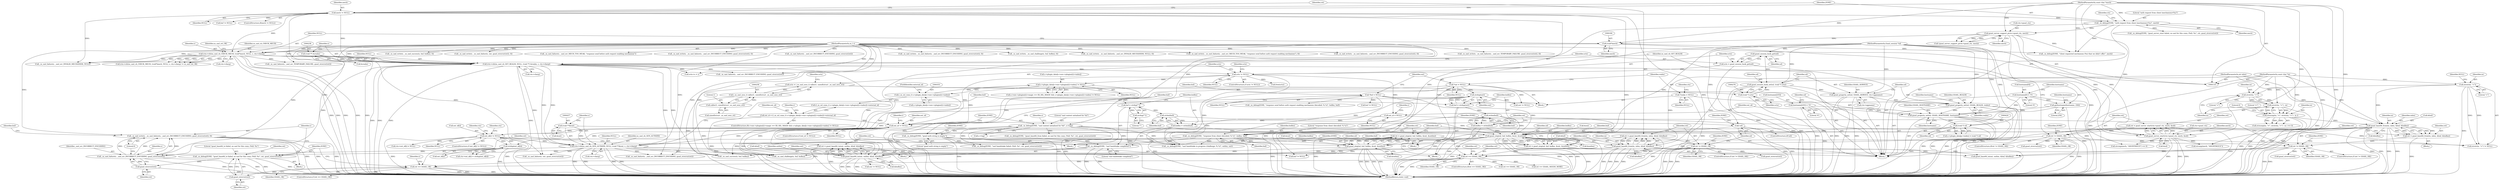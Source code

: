 digraph "0_jabberd2_8416ae54ecefa670534f27a31db71d048b9c7f16_0@API" {
"1000671" [label="(Call,_sx_nad_write(s, _sx_sasl_failure(s, _sasl_err_INCORRECT_ENCODING, gsasl_strerror(ret)), 0))"];
"1000673" [label="(Call,_sx_sasl_failure(s, _sasl_err_INCORRECT_ENCODING, gsasl_strerror(ret)))"];
"1000433" [label="(Call,(ctx->cb)(sx_sasl_cb_GEN_AUTHZID, NULL, (void **)&out, s, ctx->cbarg))"];
"1000383" [label="(Call,ext_id[i] != NULL)"];
"1000395" [label="(Call,strdup(ext_id[i]))"];
"1000369" [label="(Call,ext_id != NULL)"];
"1000305" [label="(Call,ext_id = NULL)"];
"1000250" [label="(Call,sctx != NULL)"];
"1000245" [label="(Call,sctx = gsasl_session_hook_get(sd))"];
"1000247" [label="(Call,gsasl_session_hook_get(sd))"];
"1000122" [label="(MethodParameterIn,Gsasl_session *sd)"];
"1000234" [label="(Call,(ctx->cb)(sx_sasl_cb_GET_REALM, NULL, (void **) &realm, s, ctx->cbarg))"];
"1000181" [label="(Call,(ctx->cb)(sx_sasl_cb_CHECK_MECH, (void*)mech, NULL, s, ctx->cbarg))"];
"1000183" [label="(Call,(void*)mech)"];
"1000175" [label="(Call,gsasl_server_support_p(ctx->gsasl_ctx, mech))"];
"1000168" [label="(Call,_sx_debug(ZONE, \"auth request from client (mechanism=%s)\", mech))"];
"1000164" [label="(Call,mech != NULL)"];
"1000123" [label="(MethodParameterIn,const char *mech)"];
"1000120" [label="(MethodParameterIn,sx_t s)"];
"1000237" [label="(Call,(void **) &realm)"];
"1000349" [label="(Call,ext_id = ((_sx_ssl_conn_t) s->plugin_data[s->env->plugins[i]->index])->external_id)"];
"1000334" [label="(Call,s->plugin_data[s->env->plugins[i]->index] != NULL)"];
"1000352" [label="(Call,(_sx_ssl_conn_t) s->plugin_data[s->env->plugins[i]->index])"];
"1000436" [label="(Call,(void **)&out)"];
"1000676" [label="(Call,gsasl_strerror(ret))"];
"1000665" [label="(Call,_sx_debug(ZONE, \"gsasl_base64_to failed, no sasl for this conn; (%d): %s\", ret, gsasl_strerror(ret)))"];
"1000609" [label="(Call,_sx_debug(ZONE, \"sasl handshake completed\"))"];
"1000471" [label="(Call,_sx_debug(ZONE, \"gsasl auth string is empty\"))"];
"1000409" [label="(Call,_sx_debug(ZONE, \"sasl context initialised for %d\", s->tag))"];
"1000583" [label="(Call,_sx_debug(ZONE, \"response from client (decoded: %.*s)\", buflen, buf))"];
"1000140" [label="(Call,*buf = NULL)"];
"1000669" [label="(Call,gsasl_strerror(ret))"];
"1000622" [label="(Call,ret == GSASL_OK)"];
"1000612" [label="(Call,ret = gsasl_base64_to(out, outlen, &buf, &buflen))"];
"1000614" [label="(Call,gsasl_base64_to(out, outlen, &buf, &buflen))"];
"1000446" [label="(Call,strdup(out))"];
"1000144" [label="(Call,*out = NULL)"];
"1000486" [label="(Call,gsasl_base64_from(in, inlen, &buf, &buflen))"];
"1000456" [label="(Call,strstr(in, \"<\"))"];
"1000124" [label="(MethodParameterIn,const char *in)"];
"1000461" [label="(Call,strncmp(in, \"=\", strstr(in, \"<\") - in ))"];
"1000464" [label="(Call,strstr(in, \"<\") - in)"];
"1000465" [label="(Call,strstr(in, \"<\"))"];
"1000125" [label="(MethodParameterIn,int inlen)"];
"1000533" [label="(Call,gsasl_base64_from(in, inlen, &buf, &buflen))"];
"1000605" [label="(Call,ret == GSASL_OK)"];
"1000588" [label="(Call,ret = gsasl_step(sd, buf, buflen, &out, &outlen))"];
"1000590" [label="(Call,gsasl_step(sd, buf, buflen, &out, &outlen))"];
"1000561" [label="(Call,!sd)"];
"1000519" [label="(Call,ret = gsasl_step(sd, buf, buflen, &out, &outlen))"];
"1000521" [label="(Call,gsasl_step(sd, buf, buflen, &out, &outlen))"];
"1000423" [label="(Call,(void *) sd)"];
"1000301" [label="(Call,gsasl_property_set(sd, GSASL_HOSTNAME, hostname))"];
"1000284" [label="(Call,gsasl_property_set(sd, GSASL_REALM, realm))"];
"1000278" [label="(Call,gsasl_property_set(sd, GSASL_SERVICE, ctx->appname))"];
"1000273" [label="(Call,gsasl_session_hook_set(sd, (void *) sctx))"];
"1000275" [label="(Call,(void *) sctx)"];
"1000255" [label="(Call,sctx = (_sx_sasl_sess_t) calloc(1, sizeof(struct _sx_sasl_sess_st)))"];
"1000257" [label="(Call,(_sx_sasl_sess_t) calloc(1, sizeof(struct _sx_sasl_sess_st)))"];
"1000259" [label="(Call,calloc(1, sizeof(struct _sx_sasl_sess_st)))"];
"1000148" [label="(Call,*realm = NULL)"];
"1000293" [label="(Call,gethostname(hostname, 256))"];
"1000288" [label="(Call,hostname[0] = '\0')"];
"1000296" [label="(Call,hostname[255] = '\0')"];
"1000450" [label="(Call,strlen(buf))"];
"1000444" [label="(Call,buf = strdup(out))"];
"1000480" [label="(Call,strlen(buf))"];
"1000474" [label="(Call,buf = strdup(\"\"))"];
"1000476" [label="(Call,strdup(\"\"))"];
"1000478" [label="(Call,buflen = strlen(buf))"];
"1000448" [label="(Call,buflen = strlen(buf))"];
"1000494" [label="(Call,ret != GSASL_OK)"];
"1000484" [label="(Call,ret = gsasl_base64_from(in, inlen, &buf, &buflen))"];
"1000215" [label="(Call,ret != GSASL_OK)"];
"1000205" [label="(Call,ret = gsasl_server_start(ctx->gsasl_ctx, mech, &sd))"];
"1000207" [label="(Call,gsasl_server_start(ctx->gsasl_ctx, mech, &sd))"];
"1000541" [label="(Call,ret != GSASL_OK)"];
"1000531" [label="(Call,ret = gsasl_base64_from(in, inlen, &buf, &buflen))"];
"1000440" [label="(Identifier,s)"];
"1000175" [label="(Call,gsasl_server_support_p(ctx->gsasl_ctx, mech))"];
"1000412" [label="(Call,s->tag)"];
"1000188" [label="(Call,ctx->cbarg)"];
"1000249" [label="(ControlStructure,if (sctx != NULL))"];
"1000471" [label="(Call,_sx_debug(ZONE, \"gsasl auth string is empty\"))"];
"1000445" [label="(Identifier,buf)"];
"1000447" [label="(Identifier,out)"];
"1000349" [label="(Call,ext_id = ((_sx_ssl_conn_t) s->plugin_data[s->env->plugins[i]->index])->external_id)"];
"1000166" [label="(Identifier,NULL)"];
"1000145" [label="(Identifier,out)"];
"1000124" [label="(MethodParameterIn,const char *in)"];
"1000609" [label="(Call,_sx_debug(ZONE, \"sasl handshake completed\"))"];
"1000290" [label="(Identifier,hostname)"];
"1000530" [label="(Block,)"];
"1000585" [label="(Literal,\"response from client (decoded: %.*s)\")"];
"1000735" [label="(Call,_sx_sasl_failure(s, _sasl_err_INCORRECT_ENCODING, gsasl_strerror(ret)))"];
"1000435" [label="(Identifier,NULL)"];
"1000564" [label="(Call,_sx_debug(ZONE, \"response send before auth request enabling mechanism (decoded: %.*s)\", buflen, buf))"];
"1000531" [label="(Call,ret = gsasl_base64_from(in, inlen, &buf, &buflen))"];
"1000464" [label="(Call,strstr(in, \"<\") - in)"];
"1000495" [label="(Identifier,ret)"];
"1000410" [label="(Identifier,ZONE)"];
"1000617" [label="(Call,&buf)"];
"1000183" [label="(Call,(void*)mech)"];
"1000626" [label="(Call,_sx_nad_write(s, _sx_sasl_success(s, buf, buflen), 0))"];
"1000470" [label="(Block,)"];
"1000248" [label="(Identifier,sd)"];
"1000577" [label="(Call,buf != NULL)"];
"1000668" [label="(Identifier,ret)"];
"1000295" [label="(Literal,256)"];
"1000404" [label="(Identifier,ctx)"];
"1000223" [label="(Call,gsasl_strerror(ret))"];
"1000247" [label="(Call,gsasl_session_hook_get(sd))"];
"1000513" [label="(Call,buf != NULL)"];
"1000797" [label="(Call,_sx_nad_write(s, _sx_sasl_failure(s, out, gsasl_strerror(ret)), 0))"];
"1000354" [label="(Call,s->plugin_data[s->env->plugins[i]->index])"];
"1000590" [label="(Call,gsasl_step(sd, buf, buflen, &out, &outlen))"];
"1000423" [label="(Call,(void *) sd)"];
"1000583" [label="(Call,_sx_debug(ZONE, \"response from client (decoded: %.*s)\", buflen, buf))"];
"1000215" [label="(Call,ret != GSASL_OK)"];
"1000310" [label="(Identifier,i)"];
"1000250" [label="(Call,sctx != NULL)"];
"1000718" [label="(Call,_sx_sasl_challenge(s, buf, buflen))"];
"1000169" [label="(Identifier,ZONE)"];
"1000433" [label="(Call,(ctx->cb)(sx_sasl_cb_GEN_AUTHZID, NULL, (void **)&out, s, ctx->cbarg))"];
"1000560" [label="(ControlStructure,if(!sd))"];
"1000208" [label="(Call,ctx->gsasl_ctx)"];
"1000351" [label="(Call,((_sx_ssl_conn_t) s->plugin_data[s->env->plugins[i]->index])->external_id)"];
"1000606" [label="(Identifier,ret)"];
"1000253" [label="(Call,free(sctx))"];
"1000599" [label="(Call,buf != NULL)"];
"1000561" [label="(Call,!sd)"];
"1000444" [label="(Call,buf = strdup(out))"];
"1000286" [label="(Identifier,GSASL_REALM)"];
"1000335" [label="(Call,s->plugin_data[s->env->plugins[i]->index])"];
"1000533" [label="(Call,gsasl_base64_from(in, inlen, &buf, &buflen))"];
"1000167" [label="(Block,)"];
"1000588" [label="(Call,ret = gsasl_step(sd, buf, buflen, &out, &outlen))"];
"1000489" [label="(Call,&buf)"];
"1000296" [label="(Call,hostname[255] = '\0')"];
"1000522" [label="(Identifier,sd)"];
"1000593" [label="(Identifier,buflen)"];
"1000805" [label="(MethodReturn,static void)"];
"1000565" [label="(Identifier,ZONE)"];
"1000176" [label="(Call,ctx->gsasl_ctx)"];
"1000383" [label="(Call,ext_id[i] != NULL)"];
"1000305" [label="(Call,ext_id = NULL)"];
"1000146" [label="(Identifier,NULL)"];
"1000462" [label="(Identifier,in)"];
"1000681" [label="(Identifier,buf)"];
"1000289" [label="(Call,hostname[0])"];
"1000524" [label="(Identifier,buflen)"];
"1000182" [label="(Identifier,sx_sasl_cb_CHECK_MECH)"];
"1000532" [label="(Identifier,ret)"];
"1000475" [label="(Identifier,buf)"];
"1000755" [label="(Call,out != NULL)"];
"1000477" [label="(Literal,\"\")"];
"1000493" [label="(ControlStructure,if (ret != GSASL_OK))"];
"1000217" [label="(Identifier,GSASL_OK)"];
"1000543" [label="(Identifier,GSASL_OK)"];
"1000546" [label="(Identifier,ZONE)"];
"1000370" [label="(Identifier,ext_id)"];
"1000206" [label="(Identifier,ret)"];
"1000693" [label="(Call,ret == GSASL_NEEDS_MORE)"];
"1000205" [label="(Call,ret = gsasl_server_start(ctx->gsasl_ctx, mech, &sd))"];
"1000610" [label="(Identifier,ZONE)"];
"1000425" [label="(Identifier,sd)"];
"1000211" [label="(Identifier,mech)"];
"1000187" [label="(Identifier,s)"];
"1000460" [label="(Call,strncmp(in, \"=\", strstr(in, \"<\") - in ) == 0)"];
"1000278" [label="(Call,gsasl_property_set(sd, GSASL_SERVICE, ctx->appname))"];
"1000142" [label="(Identifier,NULL)"];
"1000126" [label="(Block,)"];
"1000120" [label="(MethodParameterIn,sx_t s)"];
"1000600" [label="(Identifier,buf)"];
"1000525" [label="(Call,&out)"];
"1000306" [label="(Identifier,ext_id)"];
"1000427" [label="(Call,strcmp(mech, \"ANONYMOUS\") == 0)"];
"1000468" [label="(Identifier,in)"];
"1000521" [label="(Call,gsasl_step(sd, buf, buflen, &out, &outlen))"];
"1000520" [label="(Identifier,ret)"];
"1000675" [label="(Identifier,_sasl_err_INCORRECT_ENCODING)"];
"1000214" [label="(ControlStructure,if(ret != GSASL_OK))"];
"1000622" [label="(Call,ret == GSASL_OK)"];
"1000382" [label="(ControlStructure,if (ext_id[i] != NULL))"];
"1000799" [label="(Call,_sx_sasl_failure(s, out, gsasl_strerror(ret)))"];
"1000307" [label="(Identifier,NULL)"];
"1000251" [label="(Identifier,sctx)"];
"1000448" [label="(Call,buflen = strlen(buf))"];
"1000389" [label="(Call,ctx->ext_id[i] = strdup(ext_id[i]))"];
"1000254" [label="(Identifier,sctx)"];
"1000538" [label="(Call,&buflen)"];
"1000527" [label="(Call,&outlen)"];
"1000298" [label="(Identifier,hostname)"];
"1000242" [label="(Call,ctx->cbarg)"];
"1000255" [label="(Call,sctx = (_sx_sasl_sess_t) calloc(1, sizeof(struct _sx_sasl_sess_st)))"];
"1000409" [label="(Call,_sx_debug(ZONE, \"sasl context initialised for %d\", s->tag))"];
"1000294" [label="(Identifier,hostname)"];
"1000334" [label="(Call,s->plugin_data[s->env->plugins[i]->index] != NULL)"];
"1000122" [label="(MethodParameterIn,Gsasl_session *sd)"];
"1000571" [label="(Call,_sx_sasl_failure(s, _sasl_err_MECH_TOO_WEAK, \"response send before auth request enabling mechanism\"))"];
"1000616" [label="(Identifier,outlen)"];
"1000304" [label="(Identifier,hostname)"];
"1000158" [label="(Identifier,ctx)"];
"1000348" [label="(Identifier,NULL)"];
"1000608" [label="(Block,)"];
"1000207" [label="(Call,gsasl_server_start(ctx->gsasl_ctx, mech, &sd))"];
"1000485" [label="(Identifier,ret)"];
"1000469" [label="(Literal,0)"];
"1000301" [label="(Call,gsasl_property_set(sd, GSASL_HOSTNAME, hostname))"];
"1000628" [label="(Call,_sx_sasl_success(s, buf, buflen))"];
"1000292" [label="(Literal,'\0')"];
"1000733" [label="(Call,_sx_nad_write(s, _sx_sasl_failure(s, _sasl_err_INCORRECT_ENCODING, gsasl_strerror(ret)), 0))"];
"1000697" [label="(Call,_sx_debug(ZONE, \"sasl handshake in progress (challenge: %.*s)\", outlen, out))"];
"1000499" [label="(Identifier,ZONE)"];
"1000438" [label="(Call,&out)"];
"1000368" [label="(ControlStructure,if (ext_id != NULL))"];
"1000252" [label="(Identifier,NULL)"];
"1000165" [label="(Identifier,mech)"];
"1000472" [label="(Identifier,ZONE)"];
"1000236" [label="(Identifier,NULL)"];
"1000586" [label="(Identifier,buflen)"];
"1000536" [label="(Call,&buf)"];
"1000123" [label="(MethodParameterIn,const char *mech)"];
"1000607" [label="(Identifier,GSASL_OK)"];
"1000149" [label="(Identifier,realm)"];
"1000519" [label="(Call,ret = gsasl_step(sd, buf, buflen, &out, &outlen))"];
"1000496" [label="(Identifier,GSASL_OK)"];
"1000502" [label="(Call,gsasl_strerror(ret))"];
"1000367" [label="(FieldIdentifier,external_id)"];
"1000483" [label="(Block,)"];
"1000164" [label="(Call,mech != NULL)"];
"1000540" [label="(ControlStructure,if (ret != GSASL_OK))"];
"1000239" [label="(Call,&realm)"];
"1000613" [label="(Identifier,ret)"];
"1000535" [label="(Identifier,inlen)"];
"1000476" [label="(Call,strdup(\"\"))"];
"1000235" [label="(Identifier,sx_sasl_cb_GET_REALM)"];
"1000174" [label="(Call,!gsasl_server_support_p(ctx->gsasl_ctx, mech))"];
"1000553" [label="(Call,_sx_sasl_failure(s, _sasl_err_INCORRECT_ENCODING, gsasl_strerror(ret)))"];
"1000465" [label="(Call,strstr(in, \"<\"))"];
"1000604" [label="(ControlStructure,if(ret == GSASL_OK))"];
"1000375" [label="(Identifier,i)"];
"1000474" [label="(Call,buf = strdup(\"\"))"];
"1000589" [label="(Identifier,ret)"];
"1000498" [label="(Call,_sx_debug(ZONE, \"gsasl_base64_from failed, no sasl for this conn; (%d): %s\", ret, gsasl_strerror(ret)))"];
"1000605" [label="(Call,ret == GSASL_OK)"];
"1000674" [label="(Identifier,s)"];
"1000280" [label="(Identifier,GSASL_SERVICE)"];
"1000171" [label="(Identifier,mech)"];
"1000611" [label="(Literal,\"sasl handshake completed\")"];
"1000411" [label="(Literal,\"sasl context initialised for %d\")"];
"1000237" [label="(Call,(void **) &realm)"];
"1000369" [label="(Call,ext_id != NULL)"];
"1000219" [label="(Call,_sx_debug(ZONE, \"gsasl_server_start failed, no sasl for this conn; (%d): %s\", ret, gsasl_strerror(ret)))"];
"1000163" [label="(ControlStructure,if(mech != NULL))"];
"1000484" [label="(Call,ret = gsasl_base64_from(in, inlen, &buf, &buflen))"];
"1000614" [label="(Call,gsasl_base64_to(out, outlen, &buf, &buflen))"];
"1000293" [label="(Call,gethostname(hostname, 256))"];
"1000612" [label="(Call,ret = gsasl_base64_to(out, outlen, &buf, &buflen))"];
"1000261" [label="(Call,sizeof(struct _sx_sasl_sess_st))"];
"1000504" [label="(Call,_sx_nad_write(s, _sx_sasl_failure(s, _sasl_err_INCORRECT_ENCODING, gsasl_strerror(ret)), 0))"];
"1000401" [label="(Call,ctx->ext_id[i] = NULL)"];
"1000506" [label="(Call,_sx_sasl_failure(s, _sasl_err_INCORRECT_ENCODING, gsasl_strerror(ret)))"];
"1000667" [label="(Literal,\"gsasl_base64_to failed, no sasl for this conn; (%d): %s\")"];
"1000387" [label="(Identifier,NULL)"];
"1000260" [label="(Literal,1)"];
"1000676" [label="(Call,gsasl_strerror(ret))"];
"1000392" [label="(Identifier,ctx)"];
"1000549" [label="(Call,gsasl_strerror(ret))"];
"1000384" [label="(Call,ext_id[i])"];
"1000256" [label="(Identifier,sctx)"];
"1000259" [label="(Call,calloc(1, sizeof(struct _sx_sasl_sess_st)))"];
"1000141" [label="(Identifier,buf)"];
"1000177" [label="(Identifier,ctx)"];
"1000241" [label="(Identifier,s)"];
"1000673" [label="(Call,_sx_sasl_failure(s, _sasl_err_INCORRECT_ENCODING, gsasl_strerror(ret)))"];
"1000279" [label="(Identifier,sd)"];
"1000461" [label="(Call,strncmp(in, \"=\", strstr(in, \"<\") - in ))"];
"1000677" [label="(Identifier,ret)"];
"1000446" [label="(Call,strdup(out))"];
"1000321" [label="(ControlStructure,if(s->env->plugins[i]->magic == SX_SSL_MAGIC && s->plugin_data[s->env->plugins[i]->index] != NULL))"];
"1000686" [label="(Call,out != NULL)"];
"1000415" [label="(Call,s->plugin_data[p->index] = (void *) sd)"];
"1000322" [label="(Call,s->env->plugins[i]->magic == SX_SSL_MAGIC && s->plugin_data[s->env->plugins[i]->index] != NULL)"];
"1000220" [label="(Identifier,ZONE)"];
"1000234" [label="(Call,(ctx->cb)(sx_sasl_cb_GET_REALM, NULL, (void **) &realm, s, ctx->cbarg))"];
"1000284" [label="(Call,gsasl_property_set(sd, GSASL_REALM, realm))"];
"1000140" [label="(Call,*buf = NULL)"];
"1000491" [label="(Call,&buflen)"];
"1000479" [label="(Identifier,buflen)"];
"1000463" [label="(Literal,\"=\")"];
"1000148" [label="(Call,*realm = NULL)"];
"1000704" [label="(Call,gsasl_base64_to(out, outlen, &buf, &buflen))"];
"1000191" [label="(Identifier,sx_sasl_ret_OK)"];
"1000672" [label="(Identifier,s)"];
"1000487" [label="(Identifier,in)"];
"1000300" [label="(Literal,'\0')"];
"1000168" [label="(Call,_sx_debug(ZONE, \"auth request from client (mechanism=%s)\", mech))"];
"1000144" [label="(Call,*out = NULL)"];
"1000441" [label="(Call,ctx->cbarg)"];
"1000523" [label="(Identifier,buf)"];
"1000193" [label="(Call,_sx_debug(ZONE, \"client requested mechanism (%s) that we didn't offer\", mech))"];
"1000596" [label="(Call,&outlen)"];
"1000287" [label="(Identifier,realm)"];
"1000436" [label="(Call,(void **)&out)"];
"1000185" [label="(Identifier,mech)"];
"1000466" [label="(Identifier,in)"];
"1000179" [label="(Identifier,mech)"];
"1000716" [label="(Call,_sx_nad_write(s, _sx_sasl_challenge(s, buf, buflen), 0))"];
"1000263" [label="(Call,sctx->s = s)"];
"1000451" [label="(Identifier,buf)"];
"1000670" [label="(Identifier,ret)"];
"1000216" [label="(Identifier,ret)"];
"1000449" [label="(Identifier,buflen)"];
"1000245" [label="(Call,sctx = gsasl_session_hook_get(sd))"];
"1000664" [label="(Block,)"];
"1000197" [label="(Call,_sx_nad_write(s, _sx_sasl_failure(s, _sasl_err_INVALID_MECHANISM, NULL), 0))"];
"1000678" [label="(Literal,0)"];
"1000432" [label="(Block,)"];
"1000302" [label="(Identifier,sd)"];
"1000450" [label="(Call,strlen(buf))"];
"1000459" [label="(Identifier,NULL)"];
"1000473" [label="(Literal,\"gsasl auth string is empty\")"];
"1000467" [label="(Literal,\"<\")"];
"1000541" [label="(Call,ret != GSASL_OK)"];
"1000180" [label="(Call,(ctx->cb)(sx_sasl_cb_CHECK_MECH, (void*)mech, NULL, s, ctx->cbarg) != sx_sasl_ret_OK)"];
"1000619" [label="(Call,&buflen)"];
"1000281" [label="(Call,ctx->appname)"];
"1000396" [label="(Call,ext_id[i])"];
"1000627" [label="(Identifier,s)"];
"1000480" [label="(Call,strlen(buf))"];
"1000274" [label="(Identifier,sd)"];
"1000170" [label="(Literal,\"auth request from client (mechanism=%s)\")"];
"1000428" [label="(Call,strcmp(mech, \"ANONYMOUS\"))"];
"1000615" [label="(Identifier,out)"];
"1000418" [label="(Identifier,s)"];
"1000694" [label="(Identifier,ret)"];
"1000456" [label="(Call,strstr(in, \"<\"))"];
"1000277" [label="(Identifier,sctx)"];
"1000455" [label="(Call,strstr(in, \"<\") != NULL)"];
"1000542" [label="(Identifier,ret)"];
"1000481" [label="(Identifier,buf)"];
"1000591" [label="(Identifier,sd)"];
"1000712" [label="(Call,ret == GSASL_OK)"];
"1000181" [label="(Call,(ctx->cb)(sx_sasl_cb_CHECK_MECH, (void*)mech, NULL, s, ctx->cbarg))"];
"1000125" [label="(MethodParameterIn,int inlen)"];
"1000478" [label="(Call,buflen = strlen(buf))"];
"1000569" [label="(Call,_sx_nad_write(s, _sx_sasl_failure(s, _sasl_err_MECH_TOO_WEAK, \"response send before auth request enabling mechanism\"), 0))"];
"1000273" [label="(Call,gsasl_session_hook_set(sd, (void *) sctx))"];
"1000371" [label="(Identifier,NULL)"];
"1000186" [label="(Identifier,NULL)"];
"1000458" [label="(Literal,\"<\")"];
"1000350" [label="(Identifier,ext_id)"];
"1000457" [label="(Identifier,in)"];
"1000584" [label="(Identifier,ZONE)"];
"1000592" [label="(Identifier,buf)"];
"1000303" [label="(Identifier,GSASL_HOSTNAME)"];
"1000297" [label="(Call,hostname[255])"];
"1000623" [label="(Identifier,ret)"];
"1000212" [label="(Call,&sd)"];
"1000665" [label="(Call,_sx_debug(ZONE, \"gsasl_base64_to failed, no sasl for this conn; (%d): %s\", ret, gsasl_strerror(ret)))"];
"1000199" [label="(Call,_sx_sasl_failure(s, _sasl_err_INVALID_MECHANISM, NULL))"];
"1000534" [label="(Identifier,in)"];
"1000395" [label="(Call,strdup(ext_id[i]))"];
"1000671" [label="(Call,_sx_nad_write(s, _sx_sasl_failure(s, _sasl_err_INCORRECT_ENCODING, gsasl_strerror(ret)), 0))"];
"1000551" [label="(Call,_sx_nad_write(s, _sx_sasl_failure(s, _sasl_err_INCORRECT_ENCODING, gsasl_strerror(ret)), 0))"];
"1000488" [label="(Identifier,inlen)"];
"1000486" [label="(Call,gsasl_base64_from(in, inlen, &buf, &buflen))"];
"1000669" [label="(Call,gsasl_strerror(ret))"];
"1000227" [label="(Call,_sx_sasl_failure(s, _sasl_err_TEMPORARY_FAILURE, gsasl_strerror(ret)))"];
"1000257" [label="(Call,(_sx_sasl_sess_t) calloc(1, sizeof(struct _sx_sasl_sess_st)))"];
"1000760" [label="(Call,_sx_debug(ZONE, \"sasl handshake failed; (%d): %s\", ret, gsasl_strerror(ret)))"];
"1000624" [label="(Identifier,GSASL_OK)"];
"1000352" [label="(Call,(_sx_ssl_conn_t) s->plugin_data[s->env->plugins[i]->index])"];
"1000594" [label="(Call,&out)"];
"1000562" [label="(Identifier,sd)"];
"1000494" [label="(Call,ret != GSASL_OK)"];
"1000275" [label="(Call,(void *) sctx)"];
"1000150" [label="(Identifier,NULL)"];
"1000587" [label="(Identifier,buf)"];
"1000434" [label="(Identifier,sx_sasl_cb_GEN_AUTHZID)"];
"1000285" [label="(Identifier,sd)"];
"1000225" [label="(Call,_sx_nad_write(s, _sx_sasl_failure(s, _sasl_err_TEMPORARY_FAILURE, gsasl_strerror(ret)), 0))"];
"1000265" [label="(Identifier,sctx)"];
"1000621" [label="(ControlStructure,if (ret == GSASL_OK))"];
"1000320" [label="(Identifier,i)"];
"1000246" [label="(Identifier,sctx)"];
"1000666" [label="(Identifier,ZONE)"];
"1000288" [label="(Call,hostname[0] = '\0')"];
"1000671" -> "1000664"  [label="AST: "];
"1000671" -> "1000678"  [label="CFG: "];
"1000672" -> "1000671"  [label="AST: "];
"1000673" -> "1000671"  [label="AST: "];
"1000678" -> "1000671"  [label="AST: "];
"1000681" -> "1000671"  [label="CFG: "];
"1000671" -> "1000805"  [label="DDG: "];
"1000671" -> "1000805"  [label="DDG: "];
"1000671" -> "1000805"  [label="DDG: "];
"1000673" -> "1000671"  [label="DDG: "];
"1000673" -> "1000671"  [label="DDG: "];
"1000673" -> "1000671"  [label="DDG: "];
"1000120" -> "1000671"  [label="DDG: "];
"1000673" -> "1000676"  [label="CFG: "];
"1000674" -> "1000673"  [label="AST: "];
"1000675" -> "1000673"  [label="AST: "];
"1000676" -> "1000673"  [label="AST: "];
"1000678" -> "1000673"  [label="CFG: "];
"1000673" -> "1000805"  [label="DDG: "];
"1000673" -> "1000805"  [label="DDG: "];
"1000433" -> "1000673"  [label="DDG: "];
"1000120" -> "1000673"  [label="DDG: "];
"1000234" -> "1000673"  [label="DDG: "];
"1000676" -> "1000673"  [label="DDG: "];
"1000433" -> "1000432"  [label="AST: "];
"1000433" -> "1000441"  [label="CFG: "];
"1000434" -> "1000433"  [label="AST: "];
"1000435" -> "1000433"  [label="AST: "];
"1000436" -> "1000433"  [label="AST: "];
"1000440" -> "1000433"  [label="AST: "];
"1000441" -> "1000433"  [label="AST: "];
"1000445" -> "1000433"  [label="CFG: "];
"1000433" -> "1000805"  [label="DDG: "];
"1000433" -> "1000805"  [label="DDG: "];
"1000433" -> "1000805"  [label="DDG: "];
"1000433" -> "1000805"  [label="DDG: "];
"1000383" -> "1000433"  [label="DDG: "];
"1000369" -> "1000433"  [label="DDG: "];
"1000436" -> "1000433"  [label="DDG: "];
"1000120" -> "1000433"  [label="DDG: "];
"1000234" -> "1000433"  [label="DDG: "];
"1000234" -> "1000433"  [label="DDG: "];
"1000433" -> "1000599"  [label="DDG: "];
"1000433" -> "1000628"  [label="DDG: "];
"1000433" -> "1000718"  [label="DDG: "];
"1000433" -> "1000735"  [label="DDG: "];
"1000433" -> "1000799"  [label="DDG: "];
"1000383" -> "1000382"  [label="AST: "];
"1000383" -> "1000387"  [label="CFG: "];
"1000384" -> "1000383"  [label="AST: "];
"1000387" -> "1000383"  [label="AST: "];
"1000392" -> "1000383"  [label="CFG: "];
"1000404" -> "1000383"  [label="CFG: "];
"1000383" -> "1000805"  [label="DDG: "];
"1000383" -> "1000805"  [label="DDG: "];
"1000395" -> "1000383"  [label="DDG: "];
"1000369" -> "1000383"  [label="DDG: "];
"1000369" -> "1000383"  [label="DDG: "];
"1000383" -> "1000395"  [label="DDG: "];
"1000383" -> "1000401"  [label="DDG: "];
"1000383" -> "1000455"  [label="DDG: "];
"1000395" -> "1000389"  [label="AST: "];
"1000395" -> "1000396"  [label="CFG: "];
"1000396" -> "1000395"  [label="AST: "];
"1000389" -> "1000395"  [label="CFG: "];
"1000395" -> "1000805"  [label="DDG: "];
"1000395" -> "1000389"  [label="DDG: "];
"1000369" -> "1000395"  [label="DDG: "];
"1000369" -> "1000368"  [label="AST: "];
"1000369" -> "1000371"  [label="CFG: "];
"1000370" -> "1000369"  [label="AST: "];
"1000371" -> "1000369"  [label="AST: "];
"1000375" -> "1000369"  [label="CFG: "];
"1000410" -> "1000369"  [label="CFG: "];
"1000369" -> "1000805"  [label="DDG: "];
"1000369" -> "1000805"  [label="DDG: "];
"1000305" -> "1000369"  [label="DDG: "];
"1000349" -> "1000369"  [label="DDG: "];
"1000334" -> "1000369"  [label="DDG: "];
"1000250" -> "1000369"  [label="DDG: "];
"1000369" -> "1000455"  [label="DDG: "];
"1000305" -> "1000167"  [label="AST: "];
"1000305" -> "1000307"  [label="CFG: "];
"1000306" -> "1000305"  [label="AST: "];
"1000307" -> "1000305"  [label="AST: "];
"1000310" -> "1000305"  [label="CFG: "];
"1000250" -> "1000305"  [label="DDG: "];
"1000250" -> "1000249"  [label="AST: "];
"1000250" -> "1000252"  [label="CFG: "];
"1000251" -> "1000250"  [label="AST: "];
"1000252" -> "1000250"  [label="AST: "];
"1000254" -> "1000250"  [label="CFG: "];
"1000256" -> "1000250"  [label="CFG: "];
"1000250" -> "1000805"  [label="DDG: "];
"1000245" -> "1000250"  [label="DDG: "];
"1000234" -> "1000250"  [label="DDG: "];
"1000250" -> "1000253"  [label="DDG: "];
"1000250" -> "1000334"  [label="DDG: "];
"1000245" -> "1000167"  [label="AST: "];
"1000245" -> "1000247"  [label="CFG: "];
"1000246" -> "1000245"  [label="AST: "];
"1000247" -> "1000245"  [label="AST: "];
"1000251" -> "1000245"  [label="CFG: "];
"1000245" -> "1000805"  [label="DDG: "];
"1000247" -> "1000245"  [label="DDG: "];
"1000247" -> "1000248"  [label="CFG: "];
"1000248" -> "1000247"  [label="AST: "];
"1000122" -> "1000247"  [label="DDG: "];
"1000247" -> "1000273"  [label="DDG: "];
"1000122" -> "1000119"  [label="AST: "];
"1000122" -> "1000805"  [label="DDG: "];
"1000122" -> "1000273"  [label="DDG: "];
"1000122" -> "1000278"  [label="DDG: "];
"1000122" -> "1000284"  [label="DDG: "];
"1000122" -> "1000301"  [label="DDG: "];
"1000122" -> "1000423"  [label="DDG: "];
"1000122" -> "1000521"  [label="DDG: "];
"1000122" -> "1000561"  [label="DDG: "];
"1000122" -> "1000590"  [label="DDG: "];
"1000234" -> "1000167"  [label="AST: "];
"1000234" -> "1000242"  [label="CFG: "];
"1000235" -> "1000234"  [label="AST: "];
"1000236" -> "1000234"  [label="AST: "];
"1000237" -> "1000234"  [label="AST: "];
"1000241" -> "1000234"  [label="AST: "];
"1000242" -> "1000234"  [label="AST: "];
"1000246" -> "1000234"  [label="CFG: "];
"1000234" -> "1000805"  [label="DDG: "];
"1000234" -> "1000805"  [label="DDG: "];
"1000234" -> "1000805"  [label="DDG: "];
"1000234" -> "1000805"  [label="DDG: "];
"1000181" -> "1000234"  [label="DDG: "];
"1000181" -> "1000234"  [label="DDG: "];
"1000181" -> "1000234"  [label="DDG: "];
"1000164" -> "1000234"  [label="DDG: "];
"1000237" -> "1000234"  [label="DDG: "];
"1000120" -> "1000234"  [label="DDG: "];
"1000234" -> "1000263"  [label="DDG: "];
"1000234" -> "1000506"  [label="DDG: "];
"1000234" -> "1000628"  [label="DDG: "];
"1000234" -> "1000718"  [label="DDG: "];
"1000234" -> "1000735"  [label="DDG: "];
"1000234" -> "1000799"  [label="DDG: "];
"1000181" -> "1000180"  [label="AST: "];
"1000181" -> "1000188"  [label="CFG: "];
"1000182" -> "1000181"  [label="AST: "];
"1000183" -> "1000181"  [label="AST: "];
"1000186" -> "1000181"  [label="AST: "];
"1000187" -> "1000181"  [label="AST: "];
"1000188" -> "1000181"  [label="AST: "];
"1000191" -> "1000181"  [label="CFG: "];
"1000181" -> "1000805"  [label="DDG: "];
"1000181" -> "1000805"  [label="DDG: "];
"1000181" -> "1000805"  [label="DDG: "];
"1000181" -> "1000805"  [label="DDG: "];
"1000181" -> "1000180"  [label="DDG: "];
"1000181" -> "1000180"  [label="DDG: "];
"1000181" -> "1000180"  [label="DDG: "];
"1000181" -> "1000180"  [label="DDG: "];
"1000181" -> "1000180"  [label="DDG: "];
"1000183" -> "1000181"  [label="DDG: "];
"1000164" -> "1000181"  [label="DDG: "];
"1000120" -> "1000181"  [label="DDG: "];
"1000181" -> "1000199"  [label="DDG: "];
"1000181" -> "1000199"  [label="DDG: "];
"1000181" -> "1000227"  [label="DDG: "];
"1000183" -> "1000185"  [label="CFG: "];
"1000184" -> "1000183"  [label="AST: "];
"1000185" -> "1000183"  [label="AST: "];
"1000186" -> "1000183"  [label="CFG: "];
"1000175" -> "1000183"  [label="DDG: "];
"1000123" -> "1000183"  [label="DDG: "];
"1000183" -> "1000193"  [label="DDG: "];
"1000183" -> "1000207"  [label="DDG: "];
"1000175" -> "1000174"  [label="AST: "];
"1000175" -> "1000179"  [label="CFG: "];
"1000176" -> "1000175"  [label="AST: "];
"1000179" -> "1000175"  [label="AST: "];
"1000174" -> "1000175"  [label="CFG: "];
"1000175" -> "1000805"  [label="DDG: "];
"1000175" -> "1000174"  [label="DDG: "];
"1000175" -> "1000174"  [label="DDG: "];
"1000168" -> "1000175"  [label="DDG: "];
"1000123" -> "1000175"  [label="DDG: "];
"1000175" -> "1000193"  [label="DDG: "];
"1000175" -> "1000207"  [label="DDG: "];
"1000175" -> "1000207"  [label="DDG: "];
"1000168" -> "1000167"  [label="AST: "];
"1000168" -> "1000171"  [label="CFG: "];
"1000169" -> "1000168"  [label="AST: "];
"1000170" -> "1000168"  [label="AST: "];
"1000171" -> "1000168"  [label="AST: "];
"1000177" -> "1000168"  [label="CFG: "];
"1000168" -> "1000805"  [label="DDG: "];
"1000164" -> "1000168"  [label="DDG: "];
"1000123" -> "1000168"  [label="DDG: "];
"1000168" -> "1000193"  [label="DDG: "];
"1000168" -> "1000219"  [label="DDG: "];
"1000168" -> "1000409"  [label="DDG: "];
"1000164" -> "1000163"  [label="AST: "];
"1000164" -> "1000166"  [label="CFG: "];
"1000165" -> "1000164"  [label="AST: "];
"1000166" -> "1000164"  [label="AST: "];
"1000169" -> "1000164"  [label="CFG: "];
"1000532" -> "1000164"  [label="CFG: "];
"1000164" -> "1000805"  [label="DDG: "];
"1000164" -> "1000805"  [label="DDG: "];
"1000164" -> "1000805"  [label="DDG: "];
"1000123" -> "1000164"  [label="DDG: "];
"1000164" -> "1000199"  [label="DDG: "];
"1000164" -> "1000577"  [label="DDG: "];
"1000164" -> "1000599"  [label="DDG: "];
"1000123" -> "1000119"  [label="AST: "];
"1000123" -> "1000805"  [label="DDG: "];
"1000123" -> "1000193"  [label="DDG: "];
"1000123" -> "1000207"  [label="DDG: "];
"1000123" -> "1000427"  [label="DDG: "];
"1000123" -> "1000428"  [label="DDG: "];
"1000120" -> "1000119"  [label="AST: "];
"1000120" -> "1000805"  [label="DDG: "];
"1000120" -> "1000197"  [label="DDG: "];
"1000120" -> "1000199"  [label="DDG: "];
"1000120" -> "1000225"  [label="DDG: "];
"1000120" -> "1000227"  [label="DDG: "];
"1000120" -> "1000263"  [label="DDG: "];
"1000120" -> "1000504"  [label="DDG: "];
"1000120" -> "1000506"  [label="DDG: "];
"1000120" -> "1000551"  [label="DDG: "];
"1000120" -> "1000553"  [label="DDG: "];
"1000120" -> "1000569"  [label="DDG: "];
"1000120" -> "1000571"  [label="DDG: "];
"1000120" -> "1000626"  [label="DDG: "];
"1000120" -> "1000628"  [label="DDG: "];
"1000120" -> "1000716"  [label="DDG: "];
"1000120" -> "1000718"  [label="DDG: "];
"1000120" -> "1000733"  [label="DDG: "];
"1000120" -> "1000735"  [label="DDG: "];
"1000120" -> "1000797"  [label="DDG: "];
"1000120" -> "1000799"  [label="DDG: "];
"1000237" -> "1000239"  [label="CFG: "];
"1000238" -> "1000237"  [label="AST: "];
"1000239" -> "1000237"  [label="AST: "];
"1000241" -> "1000237"  [label="CFG: "];
"1000237" -> "1000805"  [label="DDG: "];
"1000349" -> "1000321"  [label="AST: "];
"1000349" -> "1000351"  [label="CFG: "];
"1000350" -> "1000349"  [label="AST: "];
"1000351" -> "1000349"  [label="AST: "];
"1000320" -> "1000349"  [label="CFG: "];
"1000349" -> "1000805"  [label="DDG: "];
"1000334" -> "1000322"  [label="AST: "];
"1000334" -> "1000348"  [label="CFG: "];
"1000335" -> "1000334"  [label="AST: "];
"1000348" -> "1000334"  [label="AST: "];
"1000322" -> "1000334"  [label="CFG: "];
"1000334" -> "1000805"  [label="DDG: "];
"1000334" -> "1000322"  [label="DDG: "];
"1000334" -> "1000322"  [label="DDG: "];
"1000352" -> "1000334"  [label="DDG: "];
"1000334" -> "1000352"  [label="DDG: "];
"1000352" -> "1000351"  [label="AST: "];
"1000352" -> "1000354"  [label="CFG: "];
"1000353" -> "1000352"  [label="AST: "];
"1000354" -> "1000352"  [label="AST: "];
"1000367" -> "1000352"  [label="CFG: "];
"1000352" -> "1000805"  [label="DDG: "];
"1000436" -> "1000438"  [label="CFG: "];
"1000437" -> "1000436"  [label="AST: "];
"1000438" -> "1000436"  [label="AST: "];
"1000440" -> "1000436"  [label="CFG: "];
"1000436" -> "1000521"  [label="DDG: "];
"1000676" -> "1000677"  [label="CFG: "];
"1000677" -> "1000676"  [label="AST: "];
"1000676" -> "1000805"  [label="DDG: "];
"1000665" -> "1000676"  [label="DDG: "];
"1000665" -> "1000664"  [label="AST: "];
"1000665" -> "1000669"  [label="CFG: "];
"1000666" -> "1000665"  [label="AST: "];
"1000667" -> "1000665"  [label="AST: "];
"1000668" -> "1000665"  [label="AST: "];
"1000669" -> "1000665"  [label="AST: "];
"1000672" -> "1000665"  [label="CFG: "];
"1000665" -> "1000805"  [label="DDG: "];
"1000665" -> "1000805"  [label="DDG: "];
"1000609" -> "1000665"  [label="DDG: "];
"1000669" -> "1000665"  [label="DDG: "];
"1000609" -> "1000608"  [label="AST: "];
"1000609" -> "1000611"  [label="CFG: "];
"1000610" -> "1000609"  [label="AST: "];
"1000611" -> "1000609"  [label="AST: "];
"1000613" -> "1000609"  [label="CFG: "];
"1000609" -> "1000805"  [label="DDG: "];
"1000609" -> "1000805"  [label="DDG: "];
"1000471" -> "1000609"  [label="DDG: "];
"1000583" -> "1000609"  [label="DDG: "];
"1000409" -> "1000609"  [label="DDG: "];
"1000471" -> "1000470"  [label="AST: "];
"1000471" -> "1000473"  [label="CFG: "];
"1000472" -> "1000471"  [label="AST: "];
"1000473" -> "1000471"  [label="AST: "];
"1000475" -> "1000471"  [label="CFG: "];
"1000471" -> "1000805"  [label="DDG: "];
"1000409" -> "1000471"  [label="DDG: "];
"1000471" -> "1000697"  [label="DDG: "];
"1000471" -> "1000760"  [label="DDG: "];
"1000409" -> "1000167"  [label="AST: "];
"1000409" -> "1000412"  [label="CFG: "];
"1000410" -> "1000409"  [label="AST: "];
"1000411" -> "1000409"  [label="AST: "];
"1000412" -> "1000409"  [label="AST: "];
"1000418" -> "1000409"  [label="CFG: "];
"1000409" -> "1000805"  [label="DDG: "];
"1000409" -> "1000805"  [label="DDG: "];
"1000409" -> "1000498"  [label="DDG: "];
"1000409" -> "1000697"  [label="DDG: "];
"1000409" -> "1000760"  [label="DDG: "];
"1000583" -> "1000530"  [label="AST: "];
"1000583" -> "1000587"  [label="CFG: "];
"1000584" -> "1000583"  [label="AST: "];
"1000585" -> "1000583"  [label="AST: "];
"1000586" -> "1000583"  [label="AST: "];
"1000587" -> "1000583"  [label="AST: "];
"1000589" -> "1000583"  [label="CFG: "];
"1000583" -> "1000805"  [label="DDG: "];
"1000140" -> "1000583"  [label="DDG: "];
"1000583" -> "1000590"  [label="DDG: "];
"1000583" -> "1000590"  [label="DDG: "];
"1000583" -> "1000697"  [label="DDG: "];
"1000583" -> "1000760"  [label="DDG: "];
"1000140" -> "1000126"  [label="AST: "];
"1000140" -> "1000142"  [label="CFG: "];
"1000141" -> "1000140"  [label="AST: "];
"1000142" -> "1000140"  [label="AST: "];
"1000145" -> "1000140"  [label="CFG: "];
"1000140" -> "1000805"  [label="DDG: "];
"1000140" -> "1000513"  [label="DDG: "];
"1000140" -> "1000521"  [label="DDG: "];
"1000140" -> "1000564"  [label="DDG: "];
"1000669" -> "1000670"  [label="CFG: "];
"1000670" -> "1000669"  [label="AST: "];
"1000622" -> "1000669"  [label="DDG: "];
"1000622" -> "1000621"  [label="AST: "];
"1000622" -> "1000624"  [label="CFG: "];
"1000623" -> "1000622"  [label="AST: "];
"1000624" -> "1000622"  [label="AST: "];
"1000627" -> "1000622"  [label="CFG: "];
"1000666" -> "1000622"  [label="CFG: "];
"1000622" -> "1000805"  [label="DDG: "];
"1000622" -> "1000805"  [label="DDG: "];
"1000622" -> "1000805"  [label="DDG: "];
"1000612" -> "1000622"  [label="DDG: "];
"1000605" -> "1000622"  [label="DDG: "];
"1000612" -> "1000608"  [label="AST: "];
"1000612" -> "1000614"  [label="CFG: "];
"1000613" -> "1000612"  [label="AST: "];
"1000614" -> "1000612"  [label="AST: "];
"1000623" -> "1000612"  [label="CFG: "];
"1000612" -> "1000805"  [label="DDG: "];
"1000614" -> "1000612"  [label="DDG: "];
"1000614" -> "1000612"  [label="DDG: "];
"1000614" -> "1000612"  [label="DDG: "];
"1000614" -> "1000612"  [label="DDG: "];
"1000614" -> "1000619"  [label="CFG: "];
"1000615" -> "1000614"  [label="AST: "];
"1000616" -> "1000614"  [label="AST: "];
"1000617" -> "1000614"  [label="AST: "];
"1000619" -> "1000614"  [label="AST: "];
"1000614" -> "1000805"  [label="DDG: "];
"1000614" -> "1000805"  [label="DDG: "];
"1000614" -> "1000805"  [label="DDG: "];
"1000446" -> "1000614"  [label="DDG: "];
"1000144" -> "1000614"  [label="DDG: "];
"1000486" -> "1000614"  [label="DDG: "];
"1000486" -> "1000614"  [label="DDG: "];
"1000533" -> "1000614"  [label="DDG: "];
"1000533" -> "1000614"  [label="DDG: "];
"1000614" -> "1000686"  [label="DDG: "];
"1000446" -> "1000444"  [label="AST: "];
"1000446" -> "1000447"  [label="CFG: "];
"1000447" -> "1000446"  [label="AST: "];
"1000444" -> "1000446"  [label="CFG: "];
"1000446" -> "1000444"  [label="DDG: "];
"1000144" -> "1000446"  [label="DDG: "];
"1000446" -> "1000697"  [label="DDG: "];
"1000446" -> "1000755"  [label="DDG: "];
"1000144" -> "1000126"  [label="AST: "];
"1000144" -> "1000146"  [label="CFG: "];
"1000145" -> "1000144"  [label="AST: "];
"1000146" -> "1000144"  [label="AST: "];
"1000149" -> "1000144"  [label="CFG: "];
"1000144" -> "1000805"  [label="DDG: "];
"1000144" -> "1000697"  [label="DDG: "];
"1000144" -> "1000755"  [label="DDG: "];
"1000486" -> "1000484"  [label="AST: "];
"1000486" -> "1000491"  [label="CFG: "];
"1000487" -> "1000486"  [label="AST: "];
"1000488" -> "1000486"  [label="AST: "];
"1000489" -> "1000486"  [label="AST: "];
"1000491" -> "1000486"  [label="AST: "];
"1000484" -> "1000486"  [label="CFG: "];
"1000486" -> "1000805"  [label="DDG: "];
"1000486" -> "1000805"  [label="DDG: "];
"1000486" -> "1000805"  [label="DDG: "];
"1000486" -> "1000805"  [label="DDG: "];
"1000486" -> "1000484"  [label="DDG: "];
"1000486" -> "1000484"  [label="DDG: "];
"1000486" -> "1000484"  [label="DDG: "];
"1000486" -> "1000484"  [label="DDG: "];
"1000456" -> "1000486"  [label="DDG: "];
"1000461" -> "1000486"  [label="DDG: "];
"1000124" -> "1000486"  [label="DDG: "];
"1000125" -> "1000486"  [label="DDG: "];
"1000486" -> "1000704"  [label="DDG: "];
"1000486" -> "1000704"  [label="DDG: "];
"1000456" -> "1000455"  [label="AST: "];
"1000456" -> "1000458"  [label="CFG: "];
"1000457" -> "1000456"  [label="AST: "];
"1000458" -> "1000456"  [label="AST: "];
"1000459" -> "1000456"  [label="CFG: "];
"1000456" -> "1000805"  [label="DDG: "];
"1000456" -> "1000455"  [label="DDG: "];
"1000456" -> "1000455"  [label="DDG: "];
"1000124" -> "1000456"  [label="DDG: "];
"1000456" -> "1000465"  [label="DDG: "];
"1000124" -> "1000119"  [label="AST: "];
"1000124" -> "1000805"  [label="DDG: "];
"1000124" -> "1000461"  [label="DDG: "];
"1000124" -> "1000465"  [label="DDG: "];
"1000124" -> "1000464"  [label="DDG: "];
"1000124" -> "1000533"  [label="DDG: "];
"1000461" -> "1000460"  [label="AST: "];
"1000461" -> "1000464"  [label="CFG: "];
"1000462" -> "1000461"  [label="AST: "];
"1000463" -> "1000461"  [label="AST: "];
"1000464" -> "1000461"  [label="AST: "];
"1000469" -> "1000461"  [label="CFG: "];
"1000461" -> "1000805"  [label="DDG: "];
"1000461" -> "1000805"  [label="DDG: "];
"1000461" -> "1000460"  [label="DDG: "];
"1000461" -> "1000460"  [label="DDG: "];
"1000461" -> "1000460"  [label="DDG: "];
"1000464" -> "1000461"  [label="DDG: "];
"1000464" -> "1000461"  [label="DDG: "];
"1000464" -> "1000468"  [label="CFG: "];
"1000465" -> "1000464"  [label="AST: "];
"1000468" -> "1000464"  [label="AST: "];
"1000464" -> "1000805"  [label="DDG: "];
"1000465" -> "1000464"  [label="DDG: "];
"1000465" -> "1000464"  [label="DDG: "];
"1000465" -> "1000467"  [label="CFG: "];
"1000466" -> "1000465"  [label="AST: "];
"1000467" -> "1000465"  [label="AST: "];
"1000468" -> "1000465"  [label="CFG: "];
"1000125" -> "1000119"  [label="AST: "];
"1000125" -> "1000805"  [label="DDG: "];
"1000125" -> "1000533"  [label="DDG: "];
"1000533" -> "1000531"  [label="AST: "];
"1000533" -> "1000538"  [label="CFG: "];
"1000534" -> "1000533"  [label="AST: "];
"1000535" -> "1000533"  [label="AST: "];
"1000536" -> "1000533"  [label="AST: "];
"1000538" -> "1000533"  [label="AST: "];
"1000531" -> "1000533"  [label="CFG: "];
"1000533" -> "1000805"  [label="DDG: "];
"1000533" -> "1000805"  [label="DDG: "];
"1000533" -> "1000805"  [label="DDG: "];
"1000533" -> "1000805"  [label="DDG: "];
"1000533" -> "1000531"  [label="DDG: "];
"1000533" -> "1000531"  [label="DDG: "];
"1000533" -> "1000531"  [label="DDG: "];
"1000533" -> "1000531"  [label="DDG: "];
"1000533" -> "1000704"  [label="DDG: "];
"1000533" -> "1000704"  [label="DDG: "];
"1000605" -> "1000604"  [label="AST: "];
"1000605" -> "1000607"  [label="CFG: "];
"1000606" -> "1000605"  [label="AST: "];
"1000607" -> "1000605"  [label="AST: "];
"1000610" -> "1000605"  [label="CFG: "];
"1000694" -> "1000605"  [label="CFG: "];
"1000605" -> "1000805"  [label="DDG: "];
"1000605" -> "1000805"  [label="DDG: "];
"1000588" -> "1000605"  [label="DDG: "];
"1000519" -> "1000605"  [label="DDG: "];
"1000494" -> "1000605"  [label="DDG: "];
"1000215" -> "1000605"  [label="DDG: "];
"1000541" -> "1000605"  [label="DDG: "];
"1000605" -> "1000693"  [label="DDG: "];
"1000605" -> "1000712"  [label="DDG: "];
"1000588" -> "1000530"  [label="AST: "];
"1000588" -> "1000590"  [label="CFG: "];
"1000589" -> "1000588"  [label="AST: "];
"1000590" -> "1000588"  [label="AST: "];
"1000600" -> "1000588"  [label="CFG: "];
"1000588" -> "1000805"  [label="DDG: "];
"1000590" -> "1000588"  [label="DDG: "];
"1000590" -> "1000588"  [label="DDG: "];
"1000590" -> "1000588"  [label="DDG: "];
"1000590" -> "1000588"  [label="DDG: "];
"1000590" -> "1000588"  [label="DDG: "];
"1000590" -> "1000596"  [label="CFG: "];
"1000591" -> "1000590"  [label="AST: "];
"1000592" -> "1000590"  [label="AST: "];
"1000593" -> "1000590"  [label="AST: "];
"1000594" -> "1000590"  [label="AST: "];
"1000596" -> "1000590"  [label="AST: "];
"1000590" -> "1000805"  [label="DDG: "];
"1000590" -> "1000805"  [label="DDG: "];
"1000590" -> "1000805"  [label="DDG: "];
"1000590" -> "1000805"  [label="DDG: "];
"1000561" -> "1000590"  [label="DDG: "];
"1000590" -> "1000599"  [label="DDG: "];
"1000590" -> "1000628"  [label="DDG: "];
"1000590" -> "1000718"  [label="DDG: "];
"1000561" -> "1000560"  [label="AST: "];
"1000561" -> "1000562"  [label="CFG: "];
"1000562" -> "1000561"  [label="AST: "];
"1000565" -> "1000561"  [label="CFG: "];
"1000584" -> "1000561"  [label="CFG: "];
"1000561" -> "1000805"  [label="DDG: "];
"1000561" -> "1000805"  [label="DDG: "];
"1000519" -> "1000167"  [label="AST: "];
"1000519" -> "1000521"  [label="CFG: "];
"1000520" -> "1000519"  [label="AST: "];
"1000521" -> "1000519"  [label="AST: "];
"1000600" -> "1000519"  [label="CFG: "];
"1000519" -> "1000805"  [label="DDG: "];
"1000521" -> "1000519"  [label="DDG: "];
"1000521" -> "1000519"  [label="DDG: "];
"1000521" -> "1000519"  [label="DDG: "];
"1000521" -> "1000519"  [label="DDG: "];
"1000521" -> "1000519"  [label="DDG: "];
"1000521" -> "1000527"  [label="CFG: "];
"1000522" -> "1000521"  [label="AST: "];
"1000523" -> "1000521"  [label="AST: "];
"1000524" -> "1000521"  [label="AST: "];
"1000525" -> "1000521"  [label="AST: "];
"1000527" -> "1000521"  [label="AST: "];
"1000521" -> "1000805"  [label="DDG: "];
"1000521" -> "1000805"  [label="DDG: "];
"1000521" -> "1000805"  [label="DDG: "];
"1000521" -> "1000805"  [label="DDG: "];
"1000423" -> "1000521"  [label="DDG: "];
"1000450" -> "1000521"  [label="DDG: "];
"1000480" -> "1000521"  [label="DDG: "];
"1000478" -> "1000521"  [label="DDG: "];
"1000448" -> "1000521"  [label="DDG: "];
"1000521" -> "1000599"  [label="DDG: "];
"1000521" -> "1000628"  [label="DDG: "];
"1000521" -> "1000718"  [label="DDG: "];
"1000423" -> "1000415"  [label="AST: "];
"1000423" -> "1000425"  [label="CFG: "];
"1000424" -> "1000423"  [label="AST: "];
"1000425" -> "1000423"  [label="AST: "];
"1000415" -> "1000423"  [label="CFG: "];
"1000423" -> "1000805"  [label="DDG: "];
"1000423" -> "1000415"  [label="DDG: "];
"1000301" -> "1000423"  [label="DDG: "];
"1000301" -> "1000167"  [label="AST: "];
"1000301" -> "1000304"  [label="CFG: "];
"1000302" -> "1000301"  [label="AST: "];
"1000303" -> "1000301"  [label="AST: "];
"1000304" -> "1000301"  [label="AST: "];
"1000306" -> "1000301"  [label="CFG: "];
"1000301" -> "1000805"  [label="DDG: "];
"1000301" -> "1000805"  [label="DDG: "];
"1000301" -> "1000805"  [label="DDG: "];
"1000284" -> "1000301"  [label="DDG: "];
"1000293" -> "1000301"  [label="DDG: "];
"1000288" -> "1000301"  [label="DDG: "];
"1000296" -> "1000301"  [label="DDG: "];
"1000284" -> "1000167"  [label="AST: "];
"1000284" -> "1000287"  [label="CFG: "];
"1000285" -> "1000284"  [label="AST: "];
"1000286" -> "1000284"  [label="AST: "];
"1000287" -> "1000284"  [label="AST: "];
"1000290" -> "1000284"  [label="CFG: "];
"1000284" -> "1000805"  [label="DDG: "];
"1000284" -> "1000805"  [label="DDG: "];
"1000284" -> "1000805"  [label="DDG: "];
"1000278" -> "1000284"  [label="DDG: "];
"1000148" -> "1000284"  [label="DDG: "];
"1000278" -> "1000167"  [label="AST: "];
"1000278" -> "1000281"  [label="CFG: "];
"1000279" -> "1000278"  [label="AST: "];
"1000280" -> "1000278"  [label="AST: "];
"1000281" -> "1000278"  [label="AST: "];
"1000285" -> "1000278"  [label="CFG: "];
"1000278" -> "1000805"  [label="DDG: "];
"1000278" -> "1000805"  [label="DDG: "];
"1000278" -> "1000805"  [label="DDG: "];
"1000273" -> "1000278"  [label="DDG: "];
"1000273" -> "1000167"  [label="AST: "];
"1000273" -> "1000275"  [label="CFG: "];
"1000274" -> "1000273"  [label="AST: "];
"1000275" -> "1000273"  [label="AST: "];
"1000279" -> "1000273"  [label="CFG: "];
"1000273" -> "1000805"  [label="DDG: "];
"1000273" -> "1000805"  [label="DDG: "];
"1000275" -> "1000273"  [label="DDG: "];
"1000275" -> "1000277"  [label="CFG: "];
"1000276" -> "1000275"  [label="AST: "];
"1000277" -> "1000275"  [label="AST: "];
"1000275" -> "1000805"  [label="DDG: "];
"1000255" -> "1000275"  [label="DDG: "];
"1000255" -> "1000167"  [label="AST: "];
"1000255" -> "1000257"  [label="CFG: "];
"1000256" -> "1000255"  [label="AST: "];
"1000257" -> "1000255"  [label="AST: "];
"1000265" -> "1000255"  [label="CFG: "];
"1000255" -> "1000805"  [label="DDG: "];
"1000257" -> "1000255"  [label="DDG: "];
"1000257" -> "1000259"  [label="CFG: "];
"1000258" -> "1000257"  [label="AST: "];
"1000259" -> "1000257"  [label="AST: "];
"1000257" -> "1000805"  [label="DDG: "];
"1000259" -> "1000257"  [label="DDG: "];
"1000259" -> "1000261"  [label="CFG: "];
"1000260" -> "1000259"  [label="AST: "];
"1000261" -> "1000259"  [label="AST: "];
"1000148" -> "1000126"  [label="AST: "];
"1000148" -> "1000150"  [label="CFG: "];
"1000149" -> "1000148"  [label="AST: "];
"1000150" -> "1000148"  [label="AST: "];
"1000158" -> "1000148"  [label="CFG: "];
"1000148" -> "1000805"  [label="DDG: "];
"1000293" -> "1000167"  [label="AST: "];
"1000293" -> "1000295"  [label="CFG: "];
"1000294" -> "1000293"  [label="AST: "];
"1000295" -> "1000293"  [label="AST: "];
"1000298" -> "1000293"  [label="CFG: "];
"1000293" -> "1000805"  [label="DDG: "];
"1000288" -> "1000293"  [label="DDG: "];
"1000288" -> "1000167"  [label="AST: "];
"1000288" -> "1000292"  [label="CFG: "];
"1000289" -> "1000288"  [label="AST: "];
"1000292" -> "1000288"  [label="AST: "];
"1000294" -> "1000288"  [label="CFG: "];
"1000288" -> "1000805"  [label="DDG: "];
"1000296" -> "1000167"  [label="AST: "];
"1000296" -> "1000300"  [label="CFG: "];
"1000297" -> "1000296"  [label="AST: "];
"1000300" -> "1000296"  [label="AST: "];
"1000302" -> "1000296"  [label="CFG: "];
"1000296" -> "1000805"  [label="DDG: "];
"1000450" -> "1000448"  [label="AST: "];
"1000450" -> "1000451"  [label="CFG: "];
"1000451" -> "1000450"  [label="AST: "];
"1000448" -> "1000450"  [label="CFG: "];
"1000450" -> "1000448"  [label="DDG: "];
"1000444" -> "1000450"  [label="DDG: "];
"1000444" -> "1000432"  [label="AST: "];
"1000445" -> "1000444"  [label="AST: "];
"1000449" -> "1000444"  [label="CFG: "];
"1000444" -> "1000805"  [label="DDG: "];
"1000480" -> "1000478"  [label="AST: "];
"1000480" -> "1000481"  [label="CFG: "];
"1000481" -> "1000480"  [label="AST: "];
"1000478" -> "1000480"  [label="CFG: "];
"1000480" -> "1000478"  [label="DDG: "];
"1000474" -> "1000480"  [label="DDG: "];
"1000474" -> "1000470"  [label="AST: "];
"1000474" -> "1000476"  [label="CFG: "];
"1000475" -> "1000474"  [label="AST: "];
"1000476" -> "1000474"  [label="AST: "];
"1000479" -> "1000474"  [label="CFG: "];
"1000474" -> "1000805"  [label="DDG: "];
"1000476" -> "1000474"  [label="DDG: "];
"1000476" -> "1000477"  [label="CFG: "];
"1000477" -> "1000476"  [label="AST: "];
"1000478" -> "1000470"  [label="AST: "];
"1000479" -> "1000478"  [label="AST: "];
"1000520" -> "1000478"  [label="CFG: "];
"1000478" -> "1000805"  [label="DDG: "];
"1000448" -> "1000432"  [label="AST: "];
"1000449" -> "1000448"  [label="AST: "];
"1000520" -> "1000448"  [label="CFG: "];
"1000448" -> "1000805"  [label="DDG: "];
"1000494" -> "1000493"  [label="AST: "];
"1000494" -> "1000496"  [label="CFG: "];
"1000495" -> "1000494"  [label="AST: "];
"1000496" -> "1000494"  [label="AST: "];
"1000499" -> "1000494"  [label="CFG: "];
"1000520" -> "1000494"  [label="CFG: "];
"1000494" -> "1000805"  [label="DDG: "];
"1000494" -> "1000805"  [label="DDG: "];
"1000484" -> "1000494"  [label="DDG: "];
"1000215" -> "1000494"  [label="DDG: "];
"1000494" -> "1000502"  [label="DDG: "];
"1000484" -> "1000483"  [label="AST: "];
"1000485" -> "1000484"  [label="AST: "];
"1000495" -> "1000484"  [label="CFG: "];
"1000484" -> "1000805"  [label="DDG: "];
"1000215" -> "1000214"  [label="AST: "];
"1000215" -> "1000217"  [label="CFG: "];
"1000216" -> "1000215"  [label="AST: "];
"1000217" -> "1000215"  [label="AST: "];
"1000220" -> "1000215"  [label="CFG: "];
"1000235" -> "1000215"  [label="CFG: "];
"1000215" -> "1000805"  [label="DDG: "];
"1000215" -> "1000805"  [label="DDG: "];
"1000205" -> "1000215"  [label="DDG: "];
"1000215" -> "1000223"  [label="DDG: "];
"1000205" -> "1000167"  [label="AST: "];
"1000205" -> "1000207"  [label="CFG: "];
"1000206" -> "1000205"  [label="AST: "];
"1000207" -> "1000205"  [label="AST: "];
"1000216" -> "1000205"  [label="CFG: "];
"1000205" -> "1000805"  [label="DDG: "];
"1000207" -> "1000205"  [label="DDG: "];
"1000207" -> "1000205"  [label="DDG: "];
"1000207" -> "1000205"  [label="DDG: "];
"1000207" -> "1000212"  [label="CFG: "];
"1000208" -> "1000207"  [label="AST: "];
"1000211" -> "1000207"  [label="AST: "];
"1000212" -> "1000207"  [label="AST: "];
"1000207" -> "1000805"  [label="DDG: "];
"1000207" -> "1000805"  [label="DDG: "];
"1000207" -> "1000805"  [label="DDG: "];
"1000207" -> "1000427"  [label="DDG: "];
"1000207" -> "1000428"  [label="DDG: "];
"1000541" -> "1000540"  [label="AST: "];
"1000541" -> "1000543"  [label="CFG: "];
"1000542" -> "1000541"  [label="AST: "];
"1000543" -> "1000541"  [label="AST: "];
"1000546" -> "1000541"  [label="CFG: "];
"1000562" -> "1000541"  [label="CFG: "];
"1000541" -> "1000805"  [label="DDG: "];
"1000541" -> "1000805"  [label="DDG: "];
"1000541" -> "1000805"  [label="DDG: "];
"1000531" -> "1000541"  [label="DDG: "];
"1000541" -> "1000549"  [label="DDG: "];
"1000531" -> "1000530"  [label="AST: "];
"1000532" -> "1000531"  [label="AST: "];
"1000542" -> "1000531"  [label="CFG: "];
"1000531" -> "1000805"  [label="DDG: "];
}
